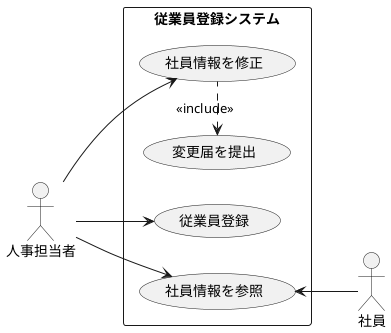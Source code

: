@startuml startuml 課題2-6
left to right direction
actor 社員 
actor 人事担当者 
rectangle 従業員登録システム {
usecase 従業員登録
usecase 社員情報を修正
usecase 変更届を提出
usecase 社員情報を参照
}
人事担当者 --> 従業員登録
人事担当者 --> 社員情報を修正
変更届を提出 <. 社員情報を修正: <<include>>
社員情報を参照 <-- 社員
人事担当者 --> 社員情報を参照
@enduml